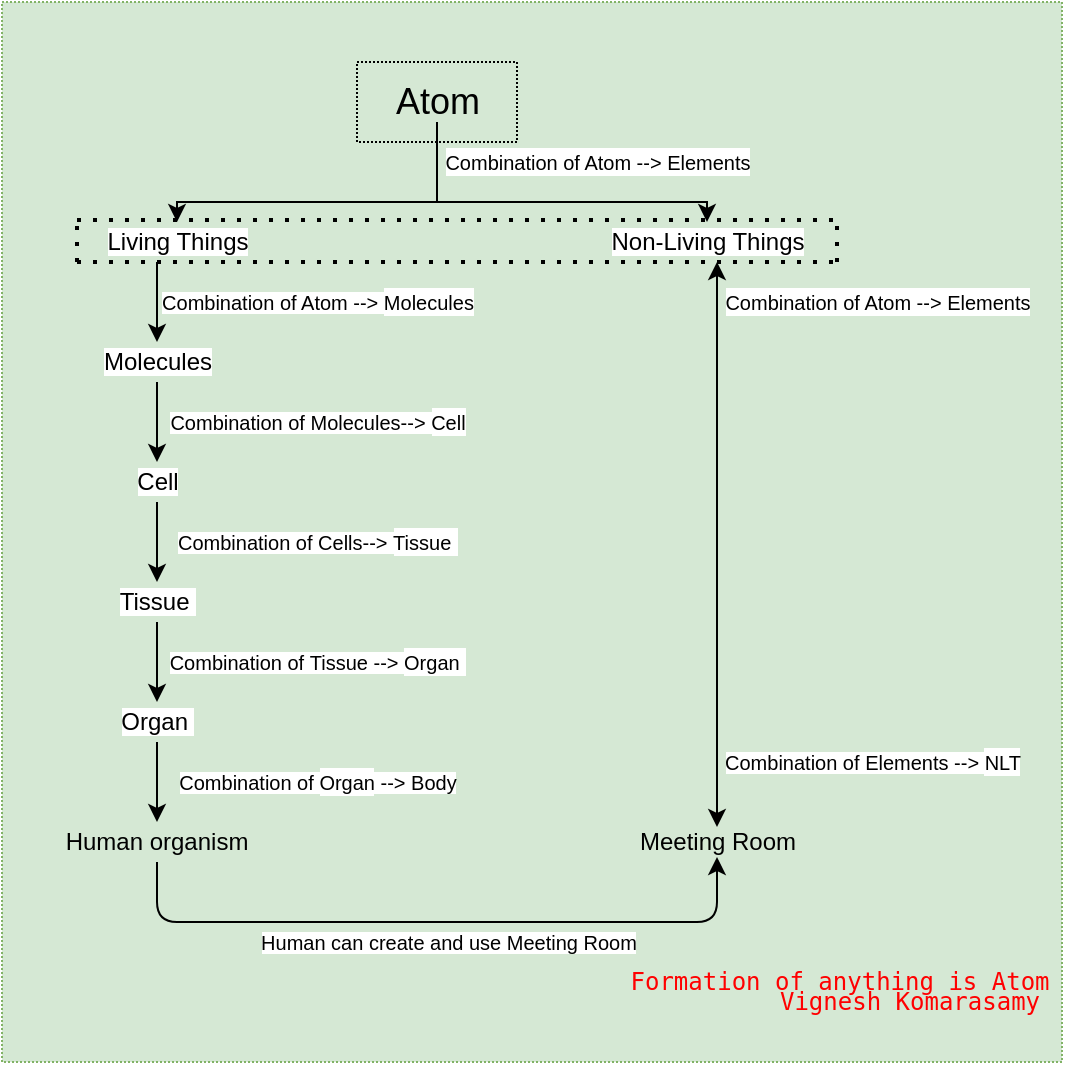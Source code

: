 <mxfile version="14.7.4" type="github"><diagram id="szycqueidfPVBtpNcef5" name="Page-1"><mxGraphModel dx="828" dy="362" grid="1" gridSize="10" guides="1" tooltips="1" connect="1" arrows="1" fold="1" page="1" pageScale="1" pageWidth="850" pageHeight="1100" math="0" shadow="0"><root><mxCell id="0"/><mxCell id="1" parent="0"/><mxCell id="m-h3m8bLn9Ifn5_57nSe-43" value="" style="whiteSpace=wrap;html=1;aspect=fixed;dashed=1;dashPattern=1 1;fillColor=#d5e8d4;strokeColor=#82b366;" vertex="1" parent="1"><mxGeometry x="20" y="420" width="530" height="530" as="geometry"/></mxCell><mxCell id="m-h3m8bLn9Ifn5_57nSe-12" style="edgeStyle=orthogonalEdgeStyle;rounded=0;orthogonalLoop=1;jettySize=auto;html=1;exitX=0.5;exitY=1;exitDx=0;exitDy=0;" edge="1" parent="1" source="m-h3m8bLn9Ifn5_57nSe-1" target="m-h3m8bLn9Ifn5_57nSe-5"><mxGeometry relative="1" as="geometry"><mxPoint x="237.5" y="510" as="targetPoint"/><Array as="points"><mxPoint x="237.5" y="520"/><mxPoint x="107.5" y="520"/></Array></mxGeometry></mxCell><mxCell id="m-h3m8bLn9Ifn5_57nSe-1" value="&lt;font style=&quot;font-size: 18px&quot;&gt;Atom&lt;/font&gt;" style="text;html=1;strokeColor=none;fillColor=none;align=center;verticalAlign=middle;whiteSpace=wrap;rounded=0;shadow=0;sketch=0;" vertex="1" parent="1"><mxGeometry x="217.5" y="460" width="40" height="20" as="geometry"/></mxCell><mxCell id="m-h3m8bLn9Ifn5_57nSe-18" style="edgeStyle=orthogonalEdgeStyle;rounded=0;orthogonalLoop=1;jettySize=auto;html=1;entryX=0.5;entryY=0;entryDx=0;entryDy=0;" edge="1" parent="1" source="m-h3m8bLn9Ifn5_57nSe-5" target="m-h3m8bLn9Ifn5_57nSe-15"><mxGeometry relative="1" as="geometry"><Array as="points"><mxPoint x="97.5" y="560"/><mxPoint x="97.5" y="560"/></Array></mxGeometry></mxCell><mxCell id="m-h3m8bLn9Ifn5_57nSe-5" value="&lt;span style=&quot;font-family: &amp;#34;tahoma&amp;#34; , &amp;#34;arial&amp;#34; , serif ; text-align: left ; background-color: rgb(255 , 255 , 255)&quot;&gt;&lt;font style=&quot;font-size: 12px&quot;&gt;Living Things&lt;/font&gt;&lt;/span&gt;" style="text;html=1;strokeColor=none;fillColor=none;align=center;verticalAlign=middle;whiteSpace=wrap;rounded=0;" vertex="1" parent="1"><mxGeometry x="67.5" y="530" width="80" height="20" as="geometry"/></mxCell><mxCell id="m-h3m8bLn9Ifn5_57nSe-6" value="&lt;span style=&quot;font-family: &amp;#34;tahoma&amp;#34; , &amp;#34;arial&amp;#34; , serif ; text-align: left ; background-color: rgb(255 , 255 , 255)&quot;&gt;&lt;font style=&quot;font-size: 12px&quot;&gt;Non-Living Things&lt;/font&gt;&lt;/span&gt;" style="text;html=1;strokeColor=none;fillColor=none;align=center;verticalAlign=middle;whiteSpace=wrap;rounded=0;" vertex="1" parent="1"><mxGeometry x="317.5" y="530" width="110" height="20" as="geometry"/></mxCell><mxCell id="m-h3m8bLn9Ifn5_57nSe-7" value="" style="endArrow=none;dashed=1;html=1;dashPattern=1 3;strokeWidth=2;" edge="1" parent="1"><mxGeometry width="50" height="50" relative="1" as="geometry"><mxPoint x="57.5" y="529" as="sourcePoint"/><mxPoint x="437.5" y="529" as="targetPoint"/></mxGeometry></mxCell><mxCell id="m-h3m8bLn9Ifn5_57nSe-8" value="" style="endArrow=none;dashed=1;html=1;dashPattern=1 3;strokeWidth=2;" edge="1" parent="1"><mxGeometry width="50" height="50" relative="1" as="geometry"><mxPoint x="57.5" y="550" as="sourcePoint"/><mxPoint x="57.5" y="530" as="targetPoint"/></mxGeometry></mxCell><mxCell id="m-h3m8bLn9Ifn5_57nSe-9" value="" style="endArrow=none;dashed=1;html=1;dashPattern=1 3;strokeWidth=2;" edge="1" parent="1"><mxGeometry width="50" height="50" relative="1" as="geometry"><mxPoint x="57.5" y="550" as="sourcePoint"/><mxPoint x="437.5" y="550" as="targetPoint"/></mxGeometry></mxCell><mxCell id="m-h3m8bLn9Ifn5_57nSe-10" value="" style="endArrow=none;dashed=1;html=1;dashPattern=1 3;strokeWidth=2;" edge="1" parent="1"><mxGeometry width="50" height="50" relative="1" as="geometry"><mxPoint x="437.5" y="550" as="sourcePoint"/><mxPoint x="437.5" y="530" as="targetPoint"/></mxGeometry></mxCell><mxCell id="m-h3m8bLn9Ifn5_57nSe-13" style="edgeStyle=orthogonalEdgeStyle;rounded=0;orthogonalLoop=1;jettySize=auto;html=1;entryX=0.5;entryY=0;entryDx=0;entryDy=0;" edge="1" parent="1" target="m-h3m8bLn9Ifn5_57nSe-6"><mxGeometry relative="1" as="geometry"><mxPoint x="257.5" y="490" as="targetPoint"/><mxPoint x="237.5" y="520" as="sourcePoint"/><Array as="points"><mxPoint x="372.5" y="520"/></Array></mxGeometry></mxCell><mxCell id="m-h3m8bLn9Ifn5_57nSe-15" value="&lt;span style=&quot;font-family: &amp;#34;tahoma&amp;#34; , &amp;#34;arial&amp;#34; , serif ; text-align: left ; background-color: rgb(255 , 255 , 255)&quot;&gt;&lt;font style=&quot;font-size: 12px&quot;&gt;Molecules&lt;/font&gt;&lt;/span&gt;" style="text;html=1;strokeColor=none;fillColor=none;align=center;verticalAlign=middle;whiteSpace=wrap;rounded=0;" vertex="1" parent="1"><mxGeometry x="77.5" y="590" width="40" height="20" as="geometry"/></mxCell><mxCell id="m-h3m8bLn9Ifn5_57nSe-20" value="&lt;span style=&quot;font-family: &amp;#34;tahoma&amp;#34; , &amp;#34;arial&amp;#34; , serif ; font-size: 10px ; text-align: left ; background-color: rgb(255 , 255 , 255)&quot;&gt;Combination of Atom --&amp;gt;&amp;nbsp;&lt;/span&gt;&lt;span style=&quot;font-family: &amp;#34;tahoma&amp;#34; , &amp;#34;arial&amp;#34; , serif ; text-align: left ; background-color: rgb(255 , 255 , 255)&quot;&gt;&lt;font style=&quot;font-size: 10px&quot;&gt;Molecules&lt;/font&gt;&lt;/span&gt;" style="text;html=1;strokeColor=none;fillColor=none;align=center;verticalAlign=middle;whiteSpace=wrap;rounded=0;" vertex="1" parent="1"><mxGeometry x="87.5" y="560" width="180" height="20" as="geometry"/></mxCell><mxCell id="m-h3m8bLn9Ifn5_57nSe-21" style="edgeStyle=orthogonalEdgeStyle;rounded=0;orthogonalLoop=1;jettySize=auto;html=1;entryX=0.5;entryY=0;entryDx=0;entryDy=0;" edge="1" parent="1" target="m-h3m8bLn9Ifn5_57nSe-22"><mxGeometry relative="1" as="geometry"><mxPoint x="97.5" y="610" as="sourcePoint"/><Array as="points"><mxPoint x="97.5" y="620"/><mxPoint x="97.5" y="620"/></Array></mxGeometry></mxCell><mxCell id="m-h3m8bLn9Ifn5_57nSe-22" value="&lt;span style=&quot;font-family: &amp;#34;tahoma&amp;#34; , &amp;#34;arial&amp;#34; , serif ; text-align: left ; background-color: rgb(255 , 255 , 255)&quot;&gt;&lt;font style=&quot;font-size: 12px&quot;&gt;Cell&lt;/font&gt;&lt;/span&gt;" style="text;html=1;strokeColor=none;fillColor=none;align=center;verticalAlign=middle;whiteSpace=wrap;rounded=0;" vertex="1" parent="1"><mxGeometry x="77.5" y="650" width="40" height="20" as="geometry"/></mxCell><mxCell id="m-h3m8bLn9Ifn5_57nSe-23" value="&lt;span style=&quot;font-family: &amp;#34;tahoma&amp;#34; , &amp;#34;arial&amp;#34; , serif ; font-size: 10px ; text-align: left ; background-color: rgb(255 , 255 , 255)&quot;&gt;Combination of&amp;nbsp;&lt;/span&gt;&lt;span style=&quot;font-family: &amp;#34;tahoma&amp;#34; , &amp;#34;arial&amp;#34; , serif ; font-size: 10px ; text-align: left ; background-color: rgb(255 , 255 , 255)&quot;&gt;Molecules&lt;/span&gt;&lt;span style=&quot;font-family: &amp;#34;tahoma&amp;#34; , &amp;#34;arial&amp;#34; , serif ; font-size: 10px ; text-align: left ; background-color: rgb(255 , 255 , 255)&quot;&gt;--&amp;gt;&amp;nbsp;&lt;/span&gt;&lt;span style=&quot;font-family: &amp;#34;tahoma&amp;#34; , &amp;#34;arial&amp;#34; , serif ; text-align: left ; background-color: rgb(255 , 255 , 255)&quot;&gt;&lt;font style=&quot;font-size: 10px&quot;&gt;Cell&lt;/font&gt;&lt;/span&gt;" style="text;html=1;strokeColor=none;fillColor=none;align=center;verticalAlign=middle;whiteSpace=wrap;rounded=0;" vertex="1" parent="1"><mxGeometry x="87.5" y="620" width="180" height="20" as="geometry"/></mxCell><mxCell id="m-h3m8bLn9Ifn5_57nSe-24" style="edgeStyle=orthogonalEdgeStyle;rounded=0;orthogonalLoop=1;jettySize=auto;html=1;entryX=0.5;entryY=0;entryDx=0;entryDy=0;" edge="1" parent="1" target="m-h3m8bLn9Ifn5_57nSe-25"><mxGeometry relative="1" as="geometry"><mxPoint x="97.5" y="670" as="sourcePoint"/><Array as="points"><mxPoint x="97.5" y="680"/><mxPoint x="97.5" y="680"/></Array></mxGeometry></mxCell><mxCell id="m-h3m8bLn9Ifn5_57nSe-25" value="&lt;font style=&quot;font-size: 12px&quot;&gt;&lt;span style=&quot;font-family: &amp;#34;tahoma&amp;#34; , &amp;#34;arial&amp;#34; , serif ; text-align: left ; background-color: rgb(255 , 255 , 255)&quot;&gt;Tissue&lt;/span&gt;&lt;span style=&quot;font-family: &amp;#34;tahoma&amp;#34; , &amp;#34;arial&amp;#34; , serif ; text-align: left ; background-color: rgb(255 , 255 , 255)&quot;&gt;&amp;nbsp;&lt;/span&gt;&lt;/font&gt;" style="text;html=1;strokeColor=none;fillColor=none;align=center;verticalAlign=middle;whiteSpace=wrap;rounded=0;" vertex="1" parent="1"><mxGeometry x="77.5" y="710" width="40" height="20" as="geometry"/></mxCell><mxCell id="m-h3m8bLn9Ifn5_57nSe-26" value="&lt;span style=&quot;font-family: &amp;#34;tahoma&amp;#34; , &amp;#34;arial&amp;#34; , serif ; font-size: 10px ; text-align: left ; background-color: rgb(255 , 255 , 255)&quot;&gt;Combination of Cells--&amp;gt;&amp;nbsp;&lt;/span&gt;&lt;span style=&quot;font-family: &amp;#34;tahoma&amp;#34; , &amp;#34;arial&amp;#34; , serif ; text-align: left ; background-color: rgb(255 , 255 , 255)&quot;&gt;&lt;font style=&quot;font-size: 10px&quot;&gt;Tissue&lt;/font&gt;&lt;/span&gt;&lt;span style=&quot;font-family: &amp;#34;tahoma&amp;#34; , &amp;#34;arial&amp;#34; , serif ; text-align: left ; background-color: rgb(255 , 255 , 255)&quot;&gt;&amp;nbsp;&lt;/span&gt;" style="text;html=1;strokeColor=none;fillColor=none;align=center;verticalAlign=middle;whiteSpace=wrap;rounded=0;" vertex="1" parent="1"><mxGeometry x="87.5" y="680" width="180" height="20" as="geometry"/></mxCell><mxCell id="m-h3m8bLn9Ifn5_57nSe-27" style="edgeStyle=orthogonalEdgeStyle;rounded=0;orthogonalLoop=1;jettySize=auto;html=1;entryX=0.5;entryY=0;entryDx=0;entryDy=0;" edge="1" parent="1" target="m-h3m8bLn9Ifn5_57nSe-28"><mxGeometry relative="1" as="geometry"><mxPoint x="97.5" y="730" as="sourcePoint"/><Array as="points"><mxPoint x="97.5" y="740"/><mxPoint x="97.5" y="740"/></Array></mxGeometry></mxCell><mxCell id="m-h3m8bLn9Ifn5_57nSe-28" value="&lt;font style=&quot;font-size: 12px&quot;&gt;&lt;span style=&quot;font-family: &amp;#34;tahoma&amp;#34; , &amp;#34;arial&amp;#34; , serif ; text-align: left ; background-color: rgb(255 , 255 , 255)&quot;&gt;Organ&lt;/span&gt;&lt;span style=&quot;font-family: &amp;#34;tahoma&amp;#34; , &amp;#34;arial&amp;#34; , serif ; text-align: left ; background-color: rgb(255 , 255 , 255)&quot;&gt;&amp;nbsp;&lt;/span&gt;&lt;/font&gt;" style="text;html=1;strokeColor=none;fillColor=none;align=center;verticalAlign=middle;whiteSpace=wrap;rounded=0;" vertex="1" parent="1"><mxGeometry x="77.5" y="770" width="40" height="20" as="geometry"/></mxCell><mxCell id="m-h3m8bLn9Ifn5_57nSe-29" value="&lt;span style=&quot;font-family: &amp;#34;tahoma&amp;#34; , &amp;#34;arial&amp;#34; , serif ; font-size: 10px ; text-align: left ; background-color: rgb(255 , 255 , 255)&quot;&gt;Combination of&amp;nbsp;&lt;/span&gt;&lt;font style=&quot;font-size: 10px&quot;&gt;&lt;span style=&quot;font-family: &amp;#34;tahoma&amp;#34; , &amp;#34;arial&amp;#34; , serif ; text-align: left ; background-color: rgb(255 , 255 , 255)&quot;&gt;Tissue&lt;/span&gt;&lt;span style=&quot;font-family: &amp;#34;tahoma&amp;#34; , &amp;#34;arial&amp;#34; , serif ; text-align: left ; background-color: rgb(255 , 255 , 255)&quot;&gt;&amp;nbsp;&lt;/span&gt;&lt;/font&gt;&lt;span style=&quot;font-family: &amp;#34;tahoma&amp;#34; , &amp;#34;arial&amp;#34; , serif ; font-size: 10px ; text-align: left ; background-color: rgb(255 , 255 , 255)&quot;&gt;--&amp;gt;&amp;nbsp;&lt;/span&gt;&lt;span style=&quot;font-family: &amp;#34;tahoma&amp;#34; , &amp;#34;arial&amp;#34; , serif ; text-align: left ; background-color: rgb(255 , 255 , 255)&quot;&gt;&lt;font style=&quot;font-size: 10px&quot;&gt;Organ&lt;/font&gt;&lt;/span&gt;&lt;span style=&quot;font-family: &amp;#34;tahoma&amp;#34; , &amp;#34;arial&amp;#34; , serif ; text-align: left ; background-color: rgb(255 , 255 , 255)&quot;&gt;&amp;nbsp;&lt;/span&gt;" style="text;html=1;strokeColor=none;fillColor=none;align=center;verticalAlign=middle;whiteSpace=wrap;rounded=0;" vertex="1" parent="1"><mxGeometry x="87.5" y="740" width="180" height="20" as="geometry"/></mxCell><mxCell id="m-h3m8bLn9Ifn5_57nSe-30" style="edgeStyle=orthogonalEdgeStyle;rounded=0;orthogonalLoop=1;jettySize=auto;html=1;entryX=0.5;entryY=0;entryDx=0;entryDy=0;" edge="1" parent="1" target="m-h3m8bLn9Ifn5_57nSe-31"><mxGeometry relative="1" as="geometry"><mxPoint x="97.5" y="790" as="sourcePoint"/><Array as="points"><mxPoint x="97.5" y="800"/><mxPoint x="97.5" y="800"/></Array></mxGeometry></mxCell><mxCell id="m-h3m8bLn9Ifn5_57nSe-31" value="&lt;div style=&quot;text-align: left&quot;&gt;&lt;span&gt;&lt;font face=&quot;tahoma, arial, serif&quot;&gt;Human organism&lt;/font&gt;&lt;/span&gt;&lt;/div&gt;" style="text;html=1;strokeColor=none;fillColor=none;align=center;verticalAlign=middle;whiteSpace=wrap;rounded=0;" vertex="1" parent="1"><mxGeometry x="20" y="830" width="155" height="20" as="geometry"/></mxCell><mxCell id="m-h3m8bLn9Ifn5_57nSe-32" value="&lt;span style=&quot;font-family: &amp;#34;tahoma&amp;#34; , &amp;#34;arial&amp;#34; , serif ; font-size: 10px ; text-align: left ; background-color: rgb(255 , 255 , 255)&quot;&gt;Combination of&amp;nbsp;&lt;/span&gt;&lt;font style=&quot;font-size: 10px&quot;&gt;&lt;span style=&quot;font-size: 12px ; font-family: &amp;#34;tahoma&amp;#34; , &amp;#34;arial&amp;#34; , serif ; text-align: left ; background-color: rgb(255 , 255 , 255)&quot;&gt;&lt;font style=&quot;font-size: 10px&quot;&gt;Organ&lt;/font&gt;&lt;/span&gt;&lt;span style=&quot;font-family: &amp;#34;tahoma&amp;#34; , &amp;#34;arial&amp;#34; , serif ; text-align: left ; background-color: rgb(255 , 255 , 255)&quot;&gt;&amp;nbsp;&lt;/span&gt;&lt;/font&gt;&lt;span style=&quot;font-family: &amp;#34;tahoma&amp;#34; , &amp;#34;arial&amp;#34; , serif ; font-size: 10px ; text-align: left ; background-color: rgb(255 , 255 , 255)&quot;&gt;--&amp;gt; Body&lt;/span&gt;" style="text;html=1;strokeColor=none;fillColor=none;align=center;verticalAlign=middle;whiteSpace=wrap;rounded=0;" vertex="1" parent="1"><mxGeometry x="87.5" y="800" width="180" height="20" as="geometry"/></mxCell><mxCell id="m-h3m8bLn9Ifn5_57nSe-34" value="&lt;div style=&quot;text-align: left&quot;&gt;&lt;font face=&quot;tahoma, arial, serif&quot;&gt;Meeting Room&lt;/font&gt;&lt;/div&gt;" style="text;html=1;strokeColor=none;fillColor=none;align=center;verticalAlign=middle;whiteSpace=wrap;rounded=0;" vertex="1" parent="1"><mxGeometry x="327.5" y="832.5" width="100" height="15" as="geometry"/></mxCell><mxCell id="m-h3m8bLn9Ifn5_57nSe-35" value="&lt;span style=&quot;font-family: &amp;#34;tahoma&amp;#34; , &amp;#34;arial&amp;#34; , serif ; font-size: 10px ; text-align: left ; background-color: rgb(255 , 255 , 255)&quot;&gt;Combination of&amp;nbsp;&lt;/span&gt;&lt;span style=&quot;font-family: &amp;#34;tahoma&amp;#34; , &amp;#34;arial&amp;#34; , serif ; font-size: 10px ; text-align: left ; background-color: rgb(255 , 255 , 255)&quot;&gt;Elements&amp;nbsp;&lt;/span&gt;&lt;span style=&quot;font-family: &amp;#34;tahoma&amp;#34; , &amp;#34;arial&amp;#34; , serif ; font-size: 10px ; text-align: left ; background-color: rgb(255 , 255 , 255)&quot;&gt;--&amp;gt;&amp;nbsp;&lt;/span&gt;&lt;span style=&quot;font-family: &amp;#34;tahoma&amp;#34; , &amp;#34;arial&amp;#34; , serif ; text-align: left ; background-color: rgb(255 , 255 , 255)&quot;&gt;&lt;font style=&quot;font-size: 10px&quot;&gt;NLT&lt;/font&gt;&lt;/span&gt;" style="text;html=1;strokeColor=none;fillColor=none;align=center;verticalAlign=middle;whiteSpace=wrap;rounded=0;" vertex="1" parent="1"><mxGeometry x="362.5" y="790" width="185" height="20" as="geometry"/></mxCell><mxCell id="m-h3m8bLn9Ifn5_57nSe-38" value="&lt;span style=&quot;font-family: &amp;#34;tahoma&amp;#34; , &amp;#34;arial&amp;#34; , serif ; text-align: left ; background-color: rgb(255 , 255 , 255)&quot;&gt;&lt;font style=&quot;font-size: 10px&quot;&gt;Combination of Atom --&amp;gt; Elements&lt;/font&gt;&lt;/span&gt;" style="text;html=1;strokeColor=none;fillColor=none;align=center;verticalAlign=middle;whiteSpace=wrap;rounded=0;" vertex="1" parent="1"><mxGeometry x="377.5" y="560" width="160" height="20" as="geometry"/></mxCell><mxCell id="m-h3m8bLn9Ifn5_57nSe-40" value="" style="endArrow=classic;startArrow=classic;html=1;exitX=0.5;exitY=0;exitDx=0;exitDy=0;" edge="1" parent="1" source="m-h3m8bLn9Ifn5_57nSe-34"><mxGeometry width="50" height="50" relative="1" as="geometry"><mxPoint x="327.5" y="600" as="sourcePoint"/><mxPoint x="377.5" y="550" as="targetPoint"/></mxGeometry></mxCell><mxCell id="m-h3m8bLn9Ifn5_57nSe-41" value="" style="endArrow=classic;html=1;entryX=0.5;entryY=1;entryDx=0;entryDy=0;" edge="1" parent="1" target="m-h3m8bLn9Ifn5_57nSe-34"><mxGeometry width="50" height="50" relative="1" as="geometry"><mxPoint x="97.5" y="850" as="sourcePoint"/><mxPoint x="437.5" y="880" as="targetPoint"/><Array as="points"><mxPoint x="97.5" y="880"/><mxPoint x="377.5" y="880"/></Array></mxGeometry></mxCell><mxCell id="m-h3m8bLn9Ifn5_57nSe-42" value="&lt;div style=&quot;text-align: left&quot;&gt;&lt;font face=&quot;tahoma, arial, serif&quot;&gt;&lt;span style=&quot;font-size: 10px ; background-color: rgb(255 , 255 , 255)&quot;&gt;Human can create and use Meeting Room&lt;/span&gt;&lt;/font&gt;&lt;/div&gt;" style="text;html=1;strokeColor=none;fillColor=none;align=center;verticalAlign=middle;whiteSpace=wrap;rounded=0;" vertex="1" parent="1"><mxGeometry x="146.5" y="880" width="192.5" height="20" as="geometry"/></mxCell><mxCell id="m-h3m8bLn9Ifn5_57nSe-14" value="&lt;span style=&quot;font-family: &amp;#34;tahoma&amp;#34; , &amp;#34;arial&amp;#34; , serif ; text-align: left ; background-color: rgb(255 , 255 , 255)&quot;&gt;&lt;font style=&quot;font-size: 10px&quot;&gt;Combination of Atom --&amp;gt; Elements&lt;/font&gt;&lt;/span&gt;" style="text;html=1;align=center;verticalAlign=middle;whiteSpace=wrap;rounded=0;" vertex="1" parent="1"><mxGeometry x="237.5" y="490" width="160" height="20" as="geometry"/></mxCell><mxCell id="m-h3m8bLn9Ifn5_57nSe-45" value="" style="rounded=0;whiteSpace=wrap;html=1;shadow=0;dashed=1;dashPattern=1 1;sketch=0;fillColor=none;gradientColor=none;" vertex="1" parent="1"><mxGeometry x="197.5" y="450" width="80" height="40" as="geometry"/></mxCell><mxCell id="m-h3m8bLn9Ifn5_57nSe-47" value="&lt;pre&gt;&lt;font color=&quot;#ff0000&quot;&gt;Vignesh Komarasamy&lt;/font&gt;&lt;/pre&gt;" style="text;html=1;strokeColor=none;fillColor=none;align=center;verticalAlign=middle;whiteSpace=wrap;rounded=0;shadow=0;dashed=1;dashPattern=1 1;sketch=0;" vertex="1" parent="1"><mxGeometry x="409" y="910" width="130" height="20" as="geometry"/></mxCell><mxCell id="m-h3m8bLn9Ifn5_57nSe-48" value="&lt;pre&gt;&lt;font style=&quot;font-size: 12px&quot; color=&quot;#ff0000&quot;&gt;Formation of anything is Atom&lt;/font&gt;&lt;/pre&gt;" style="text;html=1;align=center;verticalAlign=middle;whiteSpace=wrap;rounded=0;dashed=1;dashPattern=1 1;" vertex="1" parent="1"><mxGeometry x="339" y="900" width="200" height="20" as="geometry"/></mxCell></root></mxGraphModel></diagram></mxfile>